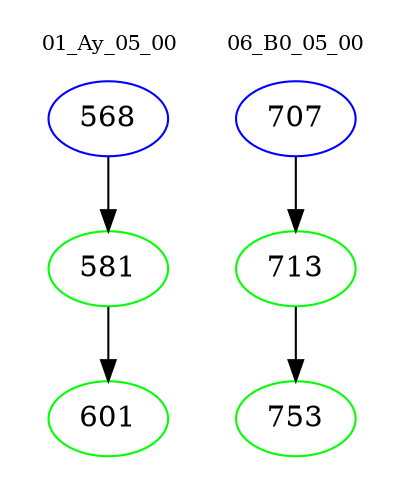 digraph{
subgraph cluster_0 {
color = white
label = "01_Ay_05_00";
fontsize=10;
T0_568 [label="568", color="blue"]
T0_568 -> T0_581 [color="black"]
T0_581 [label="581", color="green"]
T0_581 -> T0_601 [color="black"]
T0_601 [label="601", color="green"]
}
subgraph cluster_1 {
color = white
label = "06_B0_05_00";
fontsize=10;
T1_707 [label="707", color="blue"]
T1_707 -> T1_713 [color="black"]
T1_713 [label="713", color="green"]
T1_713 -> T1_753 [color="black"]
T1_753 [label="753", color="green"]
}
}
